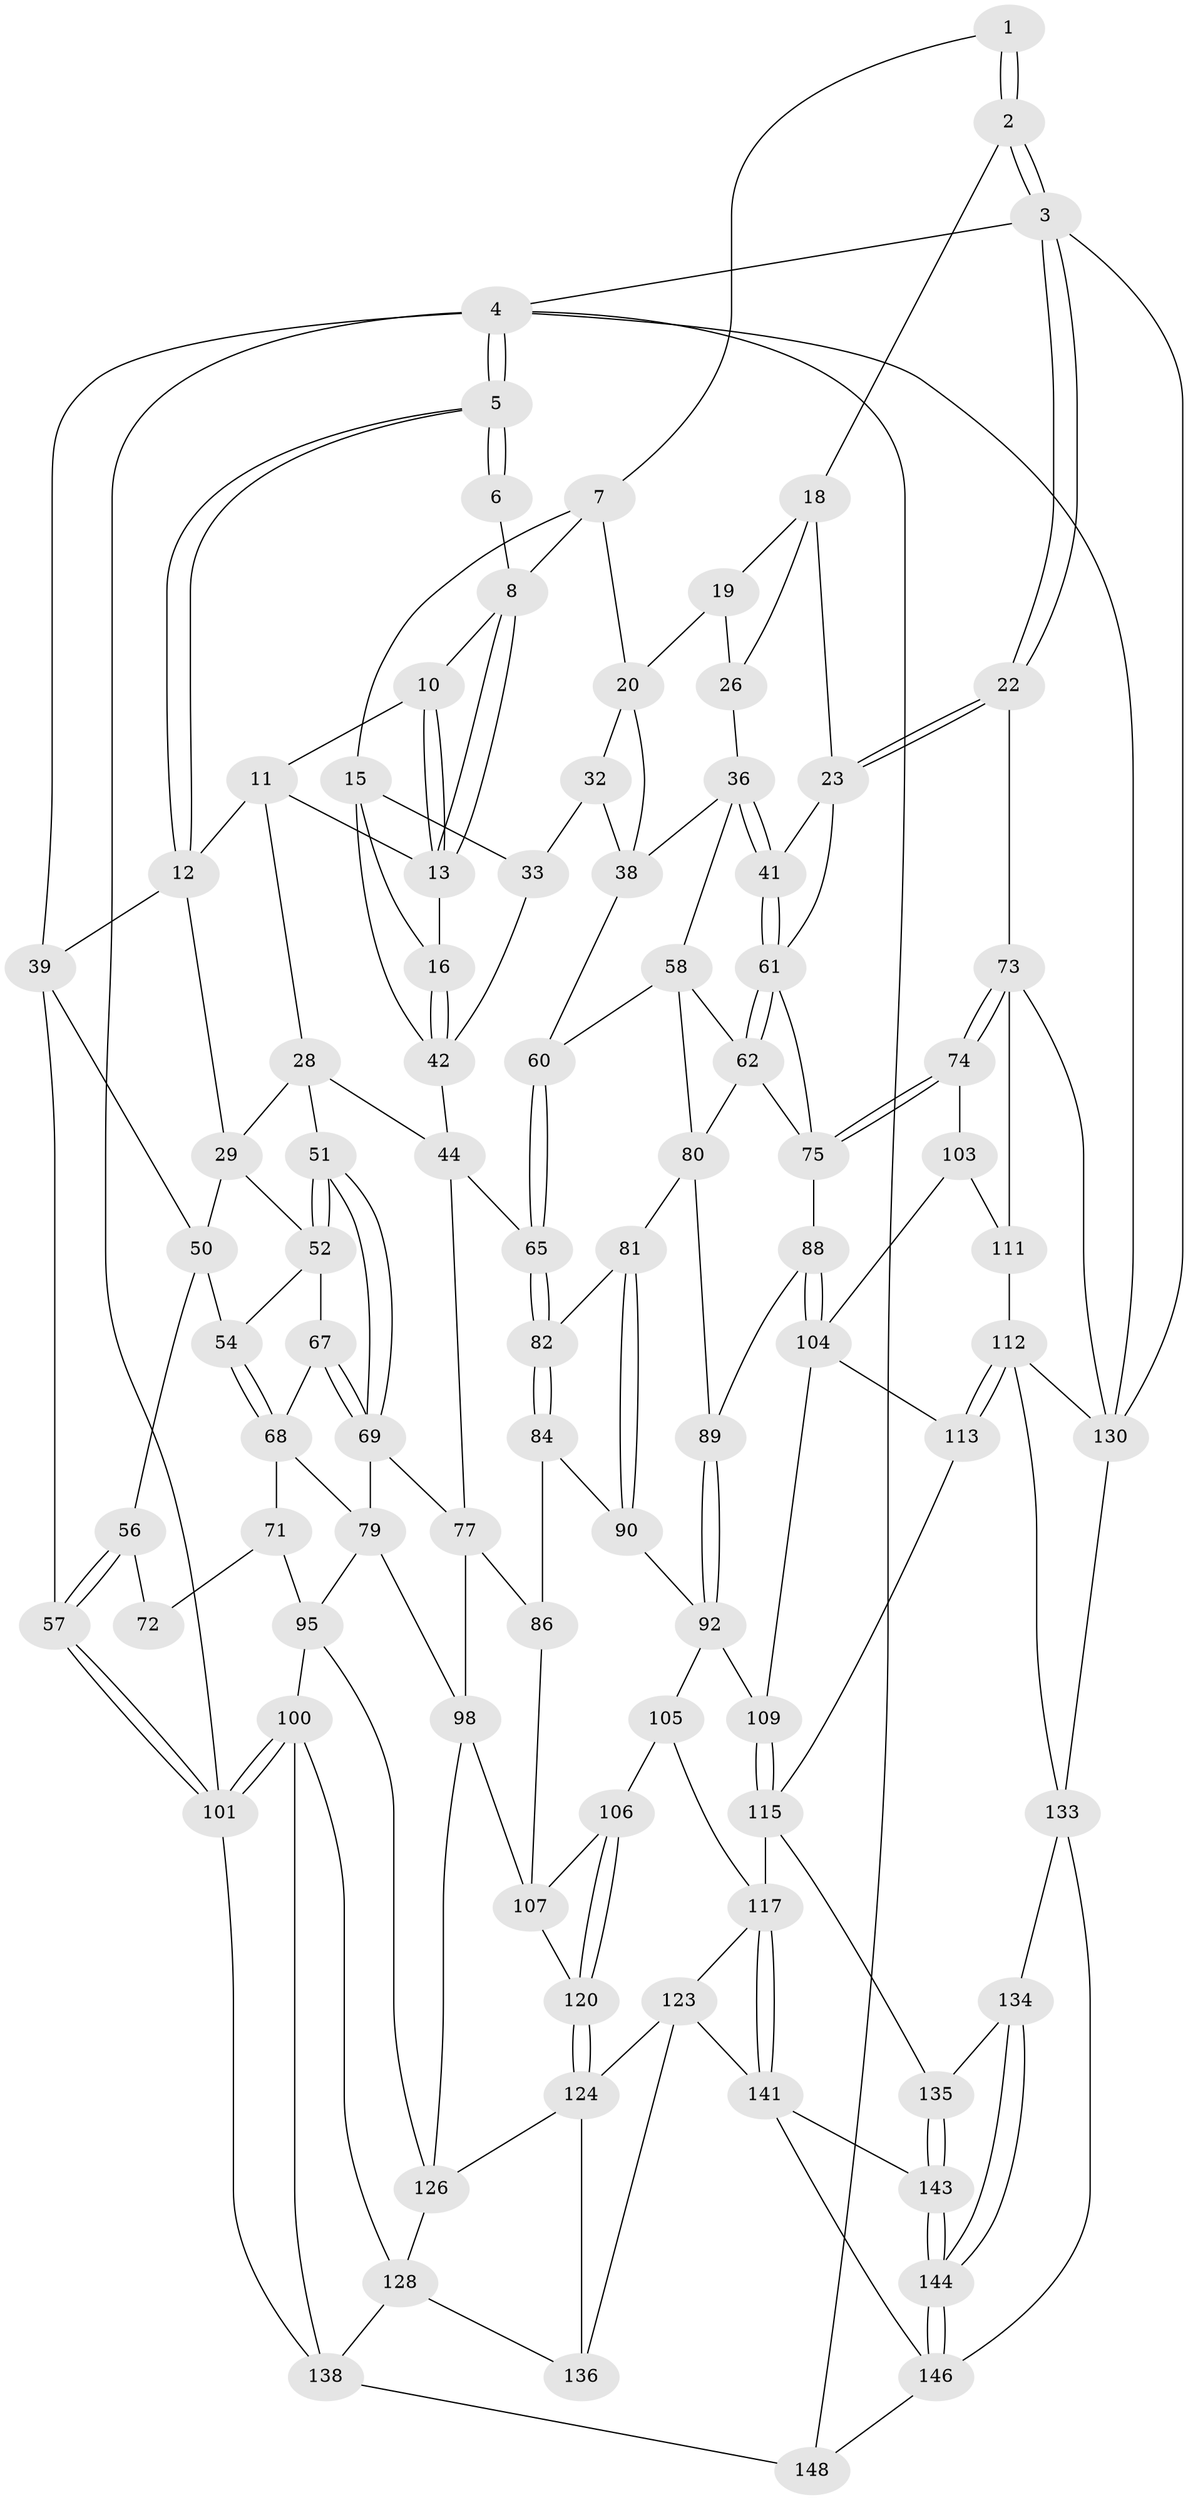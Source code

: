 // original degree distribution, {3: 0.013513513513513514, 5: 0.5135135135135135, 6: 0.22972972972972974, 4: 0.24324324324324326}
// Generated by graph-tools (version 1.1) at 2025/11/02/27/25 16:11:56]
// undirected, 91 vertices, 198 edges
graph export_dot {
graph [start="1"]
  node [color=gray90,style=filled];
  1 [pos="+0.5632943957095172+0"];
  2 [pos="+0.8419927412494509+0"];
  3 [pos="+1+0"];
  4 [pos="+0+0",super="+122"];
  5 [pos="+0+0"];
  6 [pos="+0.3432338515169995+0"];
  7 [pos="+0.5076726471177545+0.08388923023842712",super="+14"];
  8 [pos="+0.49820479907644+0.08102152146728192",super="+9"];
  10 [pos="+0.3426127967536563+0.017575894292695637"];
  11 [pos="+0.29580130457674675+0.08090258067097168",super="+21"];
  12 [pos="+0.1425732001356495+0.09564779700080758",super="+30"];
  13 [pos="+0.40625774001792136+0.11954462562809491",super="+17"];
  15 [pos="+0.481408024639341+0.19748519508855455",super="+34"];
  16 [pos="+0.41535499227765993+0.21225503548680394"];
  18 [pos="+0.8082443610057437+0",super="+25"];
  19 [pos="+0.7853950627044651+0",super="+27"];
  20 [pos="+0.5982917691078236+0.12509061927134815",super="+31"];
  22 [pos="+1+0.292780059827381"];
  23 [pos="+1+0.3051695718409887",super="+24"];
  26 [pos="+0.9081193778045377+0.22368215015611267",super="+35"];
  28 [pos="+0.27973701534850604+0.2569682193274201",super="+45"];
  29 [pos="+0.2564461437767154+0.25820005287518055",super="+49"];
  32 [pos="+0.624831396385506+0.2515629249323376",super="+47"];
  33 [pos="+0.5423558802645502+0.26904128707928515",super="+46"];
  36 [pos="+0.7363828809009998+0.285081787779399",super="+37"];
  38 [pos="+0.721178069818498+0.28520266821547263",super="+48"];
  39 [pos="+0.029872328671558875+0.2846009579206603",super="+40"];
  41 [pos="+0.8650852450401508+0.3231849121265628"];
  42 [pos="+0.4488906758071383+0.3160098959712409",super="+43"];
  44 [pos="+0.42706861351297704+0.3939914645230395",super="+66"];
  50 [pos="+0.10460702402699906+0.33642185454803286",super="+55"];
  51 [pos="+0.3459876570530003+0.41197550402227884"];
  52 [pos="+0.23613250986424725+0.4120431015696435",super="+53"];
  54 [pos="+0.14433203845701295+0.41294632353355526"];
  56 [pos="+0.018433005867375687+0.5242877670529195"];
  57 [pos="+0+0.5519825336384243"];
  58 [pos="+0.7194920370446939+0.3935391407247884",super="+59"];
  60 [pos="+0.5881863704349952+0.4011076732601214"];
  61 [pos="+0.84216901466576+0.45204331132160347",super="+64"];
  62 [pos="+0.8372736323593893+0.46064071648183635",super="+63"];
  65 [pos="+0.49726453858204833+0.4737552165587907"];
  67 [pos="+0.2284165456122262+0.441734443839918"];
  68 [pos="+0.19304940129958126+0.46733145448762203",super="+70"];
  69 [pos="+0.31124354503733725+0.5372513136811476",super="+78"];
  71 [pos="+0.1904458554942952+0.5459522055694942",super="+97"];
  72 [pos="+0.1201658635917518+0.5474851173634611"];
  73 [pos="+1+0.6101019048796629",super="+119"];
  74 [pos="+1+0.6083013194284949",super="+102"];
  75 [pos="+0.9337870791352262+0.5539359076480821",super="+76"];
  77 [pos="+0.35343355602628196+0.5814434581020208",super="+87"];
  79 [pos="+0.2801761767161552+0.5613981149538708",super="+94"];
  80 [pos="+0.6403590891360483+0.5001420780581861",super="+83"];
  81 [pos="+0.5819008908443096+0.5394923555761983"];
  82 [pos="+0.5087232229315396+0.5236906043236704"];
  84 [pos="+0.503326615780487+0.5299690771003038",super="+85"];
  86 [pos="+0.41188861398775495+0.6141465456785352"];
  88 [pos="+0.8831507857959999+0.606210513344012"];
  89 [pos="+0.750440295509779+0.6027474857027773"];
  90 [pos="+0.6242046401941271+0.6787666379980997",super="+91"];
  92 [pos="+0.7295214243145951+0.6470960915682289",super="+93"];
  95 [pos="+0.17397790277180475+0.7433988221331727",super="+96"];
  98 [pos="+0.39272210916125877+0.7140232774648432",super="+99"];
  100 [pos="+0.15249754837765733+0.7528270544164267",super="+129"];
  101 [pos="+0+0.8197702957502574",super="+121"];
  103 [pos="+0.927223151161038+0.6846882006258983",super="+110"];
  104 [pos="+0.8923222051075987+0.6673678092802905",super="+108"];
  105 [pos="+0.6335922208666425+0.6937986103346292"];
  106 [pos="+0.6229792826969074+0.6939662550512656"];
  107 [pos="+0.5322056708356977+0.683286235251706",super="+114"];
  109 [pos="+0.7332650625764815+0.6511200913984659"];
  111 [pos="+0.939290934398327+0.7750659101243995"];
  112 [pos="+0.8810144374496153+0.813339197059928",super="+132"];
  113 [pos="+0.8550132165404506+0.784748821863527"];
  115 [pos="+0.798719579235155+0.7686383453672044",super="+116"];
  117 [pos="+0.657646155677126+0.8382632919983498",super="+118"];
  120 [pos="+0.44076719772141865+0.7368877038000166"];
  123 [pos="+0.5731727655695009+0.8335376909329829",super="+140"];
  124 [pos="+0.530161502081956+0.8173350048407623",super="+125"];
  126 [pos="+0.36497500236804226+0.8060907449835667",super="+127"];
  128 [pos="+0.27458436331508457+0.8401341664277675",super="+137"];
  130 [pos="+1+1",super="+131"];
  133 [pos="+0.8685043007937147+0.8922575005663208",super="+145"];
  134 [pos="+0.8486165872954528+0.8996502239497645"];
  135 [pos="+0.7856000109536455+0.8948589400595817"];
  136 [pos="+0.3813140203581273+0.9074445863300434"];
  138 [pos="+0.22197501954405624+0.9210429859139876",super="+139"];
  141 [pos="+0.6657123437736752+0.9066174208512643",super="+142"];
  143 [pos="+0.7347570222762358+0.9697367285997163"];
  144 [pos="+0.7496320787530203+1"];
  146 [pos="+0.722562755159056+1",super="+147"];
  148 [pos="+0.2902323806918826+1"];
  1 -- 2;
  1 -- 2;
  1 -- 7;
  2 -- 3;
  2 -- 3;
  2 -- 18;
  3 -- 4;
  3 -- 22;
  3 -- 22;
  3 -- 130;
  4 -- 5;
  4 -- 5;
  4 -- 130;
  4 -- 148;
  4 -- 101;
  4 -- 39;
  5 -- 6;
  5 -- 6;
  5 -- 12;
  5 -- 12;
  6 -- 8;
  7 -- 8;
  7 -- 20;
  7 -- 15;
  8 -- 13;
  8 -- 13;
  8 -- 10;
  10 -- 11;
  10 -- 13;
  10 -- 13;
  11 -- 12;
  11 -- 28;
  11 -- 13;
  12 -- 29;
  12 -- 39;
  13 -- 16;
  15 -- 16;
  15 -- 33;
  15 -- 42;
  16 -- 42;
  16 -- 42;
  18 -- 19;
  18 -- 26;
  18 -- 23;
  19 -- 20;
  19 -- 26 [weight=2];
  20 -- 32;
  20 -- 38;
  22 -- 23;
  22 -- 23;
  22 -- 73;
  23 -- 61;
  23 -- 41;
  26 -- 36;
  28 -- 29;
  28 -- 51;
  28 -- 44;
  29 -- 50;
  29 -- 52;
  32 -- 33 [weight=2];
  32 -- 38;
  33 -- 42;
  36 -- 41;
  36 -- 41;
  36 -- 58;
  36 -- 38;
  38 -- 60;
  39 -- 50;
  39 -- 57;
  41 -- 61;
  41 -- 61;
  42 -- 44;
  44 -- 65;
  44 -- 77;
  50 -- 56;
  50 -- 54;
  51 -- 52;
  51 -- 52;
  51 -- 69;
  51 -- 69;
  52 -- 67;
  52 -- 54;
  54 -- 68;
  54 -- 68;
  56 -- 57;
  56 -- 57;
  56 -- 72;
  57 -- 101;
  57 -- 101;
  58 -- 62;
  58 -- 80;
  58 -- 60;
  60 -- 65;
  60 -- 65;
  61 -- 62;
  61 -- 62;
  61 -- 75;
  62 -- 75;
  62 -- 80;
  65 -- 82;
  65 -- 82;
  67 -- 68;
  67 -- 69;
  67 -- 69;
  68 -- 71;
  68 -- 79;
  69 -- 77;
  69 -- 79;
  71 -- 72 [weight=2];
  71 -- 95;
  73 -- 74;
  73 -- 74;
  73 -- 111;
  73 -- 130;
  74 -- 75;
  74 -- 75;
  74 -- 103 [weight=2];
  75 -- 88;
  77 -- 98;
  77 -- 86;
  79 -- 95;
  79 -- 98;
  80 -- 81;
  80 -- 89;
  81 -- 82;
  81 -- 90;
  81 -- 90;
  82 -- 84;
  82 -- 84;
  84 -- 90 [weight=2];
  84 -- 86;
  86 -- 107;
  88 -- 89;
  88 -- 104;
  88 -- 104;
  89 -- 92;
  89 -- 92;
  90 -- 92;
  92 -- 109;
  92 -- 105;
  95 -- 126;
  95 -- 100;
  98 -- 126;
  98 -- 107;
  100 -- 101;
  100 -- 101;
  100 -- 128;
  100 -- 138;
  101 -- 138;
  103 -- 104;
  103 -- 111;
  104 -- 113;
  104 -- 109;
  105 -- 106;
  105 -- 117;
  106 -- 107;
  106 -- 120;
  106 -- 120;
  107 -- 120;
  109 -- 115;
  109 -- 115;
  111 -- 112;
  112 -- 113;
  112 -- 113;
  112 -- 133;
  112 -- 130;
  113 -- 115;
  115 -- 117;
  115 -- 135;
  117 -- 141;
  117 -- 141;
  117 -- 123;
  120 -- 124;
  120 -- 124;
  123 -- 124;
  123 -- 136;
  123 -- 141;
  124 -- 136;
  124 -- 126;
  126 -- 128;
  128 -- 138;
  128 -- 136;
  130 -- 133;
  133 -- 134;
  133 -- 146;
  134 -- 135;
  134 -- 144;
  134 -- 144;
  135 -- 143;
  135 -- 143;
  138 -- 148;
  141 -- 143;
  141 -- 146;
  143 -- 144;
  143 -- 144;
  144 -- 146;
  144 -- 146;
  146 -- 148;
}

